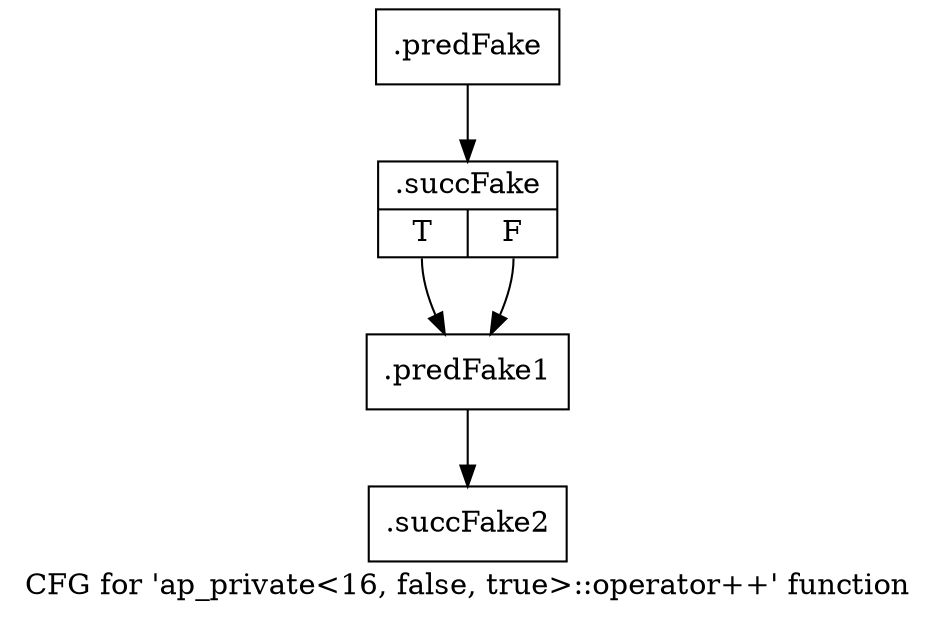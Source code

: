 digraph "CFG for 'ap_private\<16, false, true\>::operator++' function" {
	label="CFG for 'ap_private\<16, false, true\>::operator++' function";

	Node0x571c800 [shape=record,filename="",linenumber="",label="{.predFake}"];
	Node0x571c800 -> Node0x5077f80[ callList="" memoryops="" filename="/mnt/xilinx/Vitis_HLS/2021.2/include/etc/ap_private.h" execusionnum="0"];
	Node0x5077f80 [shape=record,filename="/mnt/xilinx/Vitis_HLS/2021.2/include/etc/ap_private.h",linenumber="1798",label="{.succFake|{<s0>T|<s1>F}}"];
	Node0x5077f80:s0 -> Node0x571d2f0;
	Node0x5077f80:s1 -> Node0x571d2f0[ callList="" memoryops="" filename="/mnt/xilinx/Vitis_HLS/2021.2/include/etc/ap_private.h" execusionnum="0"];
	Node0x571d2f0 [shape=record,filename="/mnt/xilinx/Vitis_HLS/2021.2/include/etc/ap_private.h",linenumber="1798",label="{.predFake1}"];
	Node0x571d2f0 -> Node0x5077d60[ callList="" memoryops="" filename="/mnt/xilinx/Vitis_HLS/2021.2/include/etc/ap_private.h" execusionnum="0"];
	Node0x5077d60 [shape=record,filename="/mnt/xilinx/Vitis_HLS/2021.2/include/etc/ap_private.h",linenumber="1798",label="{.succFake2}"];
}
